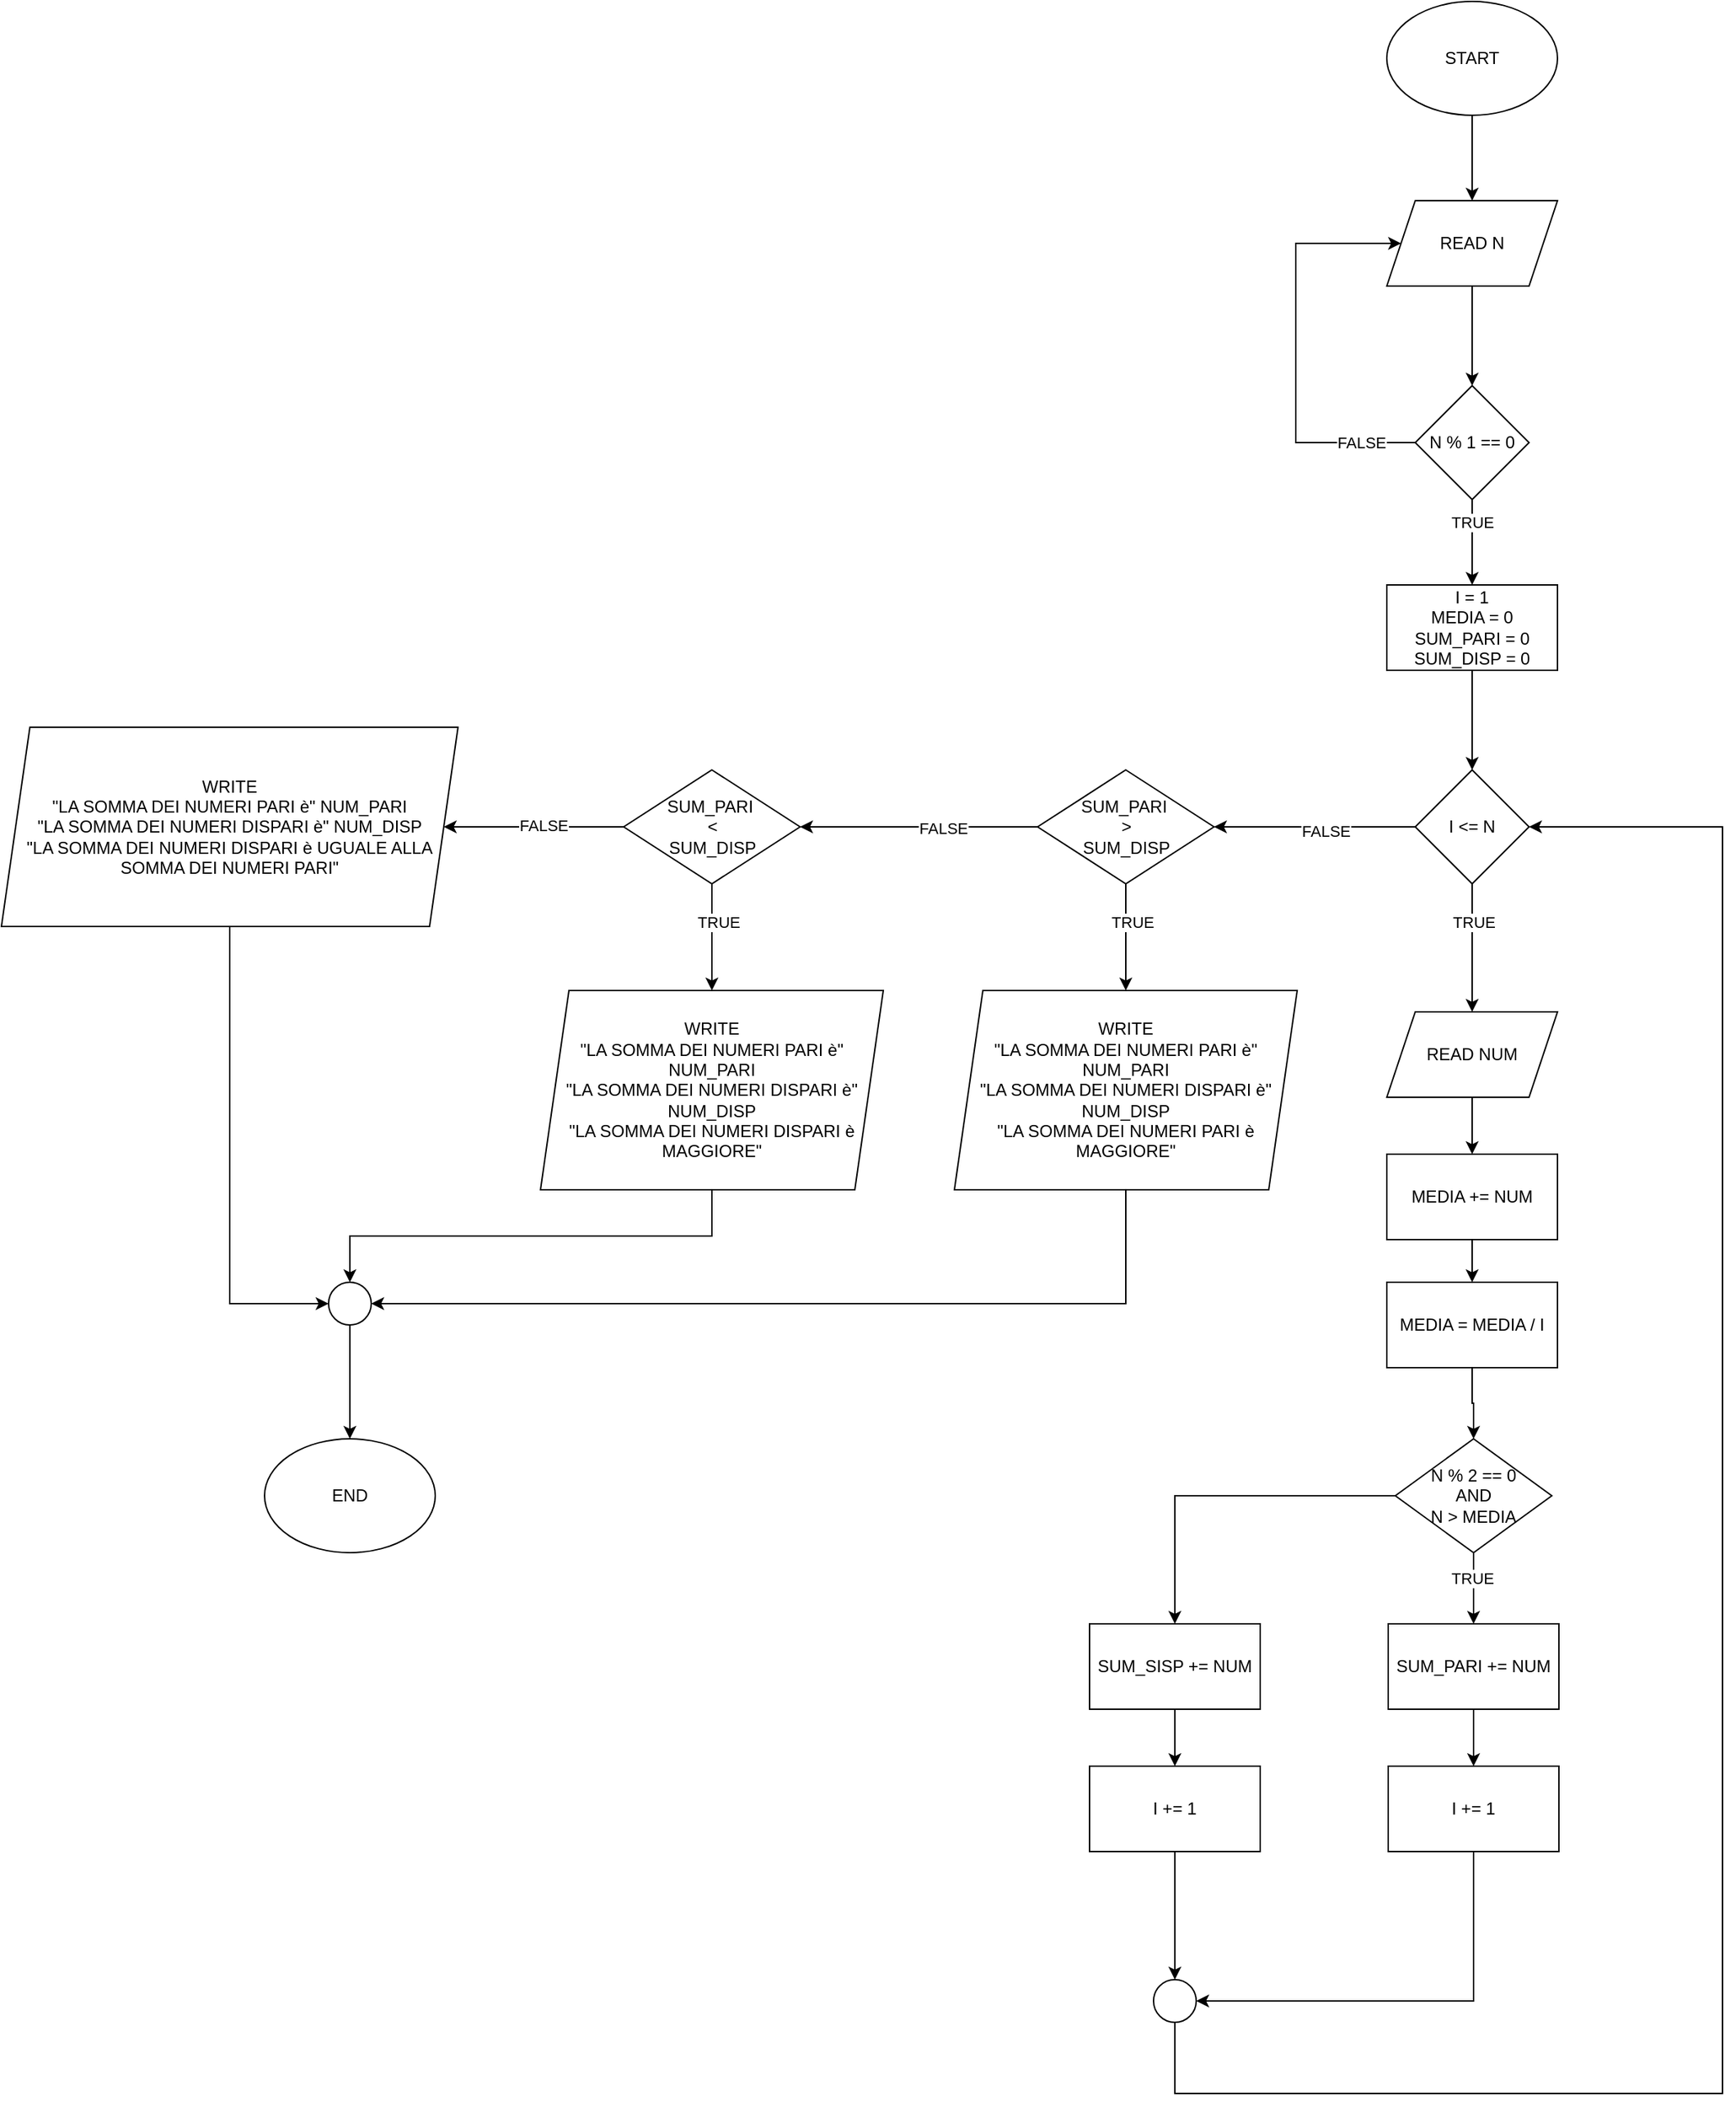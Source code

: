 <mxfile version="26.0.9">
  <diagram name="Pagina-1" id="cwd6Nqn04Vac3Q2ktLRN">
    <mxGraphModel dx="2062" dy="614" grid="1" gridSize="10" guides="1" tooltips="1" connect="1" arrows="1" fold="1" page="1" pageScale="1" pageWidth="827" pageHeight="1169" math="0" shadow="0">
      <root>
        <mxCell id="0" />
        <mxCell id="1" parent="0" />
        <mxCell id="Mt7ypALe2cK8DgjnzIch-3" value="" style="edgeStyle=orthogonalEdgeStyle;rounded=0;orthogonalLoop=1;jettySize=auto;html=1;" edge="1" parent="1" source="Mt7ypALe2cK8DgjnzIch-1" target="Mt7ypALe2cK8DgjnzIch-2">
          <mxGeometry relative="1" as="geometry" />
        </mxCell>
        <mxCell id="Mt7ypALe2cK8DgjnzIch-1" value="START" style="ellipse;whiteSpace=wrap;html=1;" vertex="1" parent="1">
          <mxGeometry x="354" y="20" width="120" height="80" as="geometry" />
        </mxCell>
        <mxCell id="Mt7ypALe2cK8DgjnzIch-65" value="" style="edgeStyle=orthogonalEdgeStyle;rounded=0;orthogonalLoop=1;jettySize=auto;html=1;" edge="1" parent="1" source="Mt7ypALe2cK8DgjnzIch-2" target="Mt7ypALe2cK8DgjnzIch-64">
          <mxGeometry relative="1" as="geometry" />
        </mxCell>
        <mxCell id="Mt7ypALe2cK8DgjnzIch-2" value="READ N" style="shape=parallelogram;perimeter=parallelogramPerimeter;whiteSpace=wrap;html=1;fixedSize=1;" vertex="1" parent="1">
          <mxGeometry x="354" y="160" width="120" height="60" as="geometry" />
        </mxCell>
        <mxCell id="Mt7ypALe2cK8DgjnzIch-7" value="" style="edgeStyle=orthogonalEdgeStyle;rounded=0;orthogonalLoop=1;jettySize=auto;html=1;" edge="1" parent="1" source="Mt7ypALe2cK8DgjnzIch-4" target="Mt7ypALe2cK8DgjnzIch-6">
          <mxGeometry relative="1" as="geometry" />
        </mxCell>
        <mxCell id="Mt7ypALe2cK8DgjnzIch-4" value="I = 1&lt;br&gt;MEDIA = 0&lt;div&gt;SUM_PARI = 0&lt;/div&gt;&lt;div&gt;SUM_DISP = 0&lt;/div&gt;" style="whiteSpace=wrap;html=1;" vertex="1" parent="1">
          <mxGeometry x="354" y="430" width="120" height="60" as="geometry" />
        </mxCell>
        <mxCell id="Mt7ypALe2cK8DgjnzIch-9" value="" style="edgeStyle=orthogonalEdgeStyle;rounded=0;orthogonalLoop=1;jettySize=auto;html=1;" edge="1" parent="1" source="Mt7ypALe2cK8DgjnzIch-6" target="Mt7ypALe2cK8DgjnzIch-8">
          <mxGeometry relative="1" as="geometry" />
        </mxCell>
        <mxCell id="Mt7ypALe2cK8DgjnzIch-10" value="TRUE" style="edgeLabel;html=1;align=center;verticalAlign=middle;resizable=0;points=[];" vertex="1" connectable="0" parent="Mt7ypALe2cK8DgjnzIch-9">
          <mxGeometry x="-0.396" y="1" relative="1" as="geometry">
            <mxPoint as="offset" />
          </mxGeometry>
        </mxCell>
        <mxCell id="Mt7ypALe2cK8DgjnzIch-44" value="" style="edgeStyle=orthogonalEdgeStyle;rounded=0;orthogonalLoop=1;jettySize=auto;html=1;exitX=0;exitY=0.5;exitDx=0;exitDy=0;" edge="1" parent="1" source="Mt7ypALe2cK8DgjnzIch-6" target="Mt7ypALe2cK8DgjnzIch-43">
          <mxGeometry relative="1" as="geometry">
            <mxPoint x="312.5" y="600" as="sourcePoint" />
          </mxGeometry>
        </mxCell>
        <mxCell id="Mt7ypALe2cK8DgjnzIch-45" value="FALSE" style="edgeLabel;html=1;align=center;verticalAlign=middle;resizable=0;points=[];" vertex="1" connectable="0" parent="Mt7ypALe2cK8DgjnzIch-44">
          <mxGeometry x="-0.11" y="3" relative="1" as="geometry">
            <mxPoint as="offset" />
          </mxGeometry>
        </mxCell>
        <mxCell id="Mt7ypALe2cK8DgjnzIch-6" value="I &amp;lt;= N" style="rhombus;whiteSpace=wrap;html=1;" vertex="1" parent="1">
          <mxGeometry x="374" y="560" width="80" height="80" as="geometry" />
        </mxCell>
        <mxCell id="Mt7ypALe2cK8DgjnzIch-20" value="" style="edgeStyle=orthogonalEdgeStyle;rounded=0;orthogonalLoop=1;jettySize=auto;html=1;" edge="1" parent="1" source="Mt7ypALe2cK8DgjnzIch-8" target="Mt7ypALe2cK8DgjnzIch-19">
          <mxGeometry relative="1" as="geometry" />
        </mxCell>
        <mxCell id="Mt7ypALe2cK8DgjnzIch-8" value="READ NUM" style="shape=parallelogram;perimeter=parallelogramPerimeter;whiteSpace=wrap;html=1;fixedSize=1;" vertex="1" parent="1">
          <mxGeometry x="354" y="730" width="120" height="60" as="geometry" />
        </mxCell>
        <mxCell id="Mt7ypALe2cK8DgjnzIch-18" value="" style="edgeStyle=orthogonalEdgeStyle;rounded=0;orthogonalLoop=1;jettySize=auto;html=1;" edge="1" parent="1" source="Mt7ypALe2cK8DgjnzIch-11" target="Mt7ypALe2cK8DgjnzIch-17">
          <mxGeometry relative="1" as="geometry" />
        </mxCell>
        <mxCell id="Mt7ypALe2cK8DgjnzIch-22" value="TRUE" style="edgeLabel;html=1;align=center;verticalAlign=middle;resizable=0;points=[];" vertex="1" connectable="0" parent="Mt7ypALe2cK8DgjnzIch-18">
          <mxGeometry x="-0.28" y="-1" relative="1" as="geometry">
            <mxPoint as="offset" />
          </mxGeometry>
        </mxCell>
        <mxCell id="Mt7ypALe2cK8DgjnzIch-70" style="edgeStyle=orthogonalEdgeStyle;rounded=0;orthogonalLoop=1;jettySize=auto;html=1;exitX=0;exitY=0.5;exitDx=0;exitDy=0;entryX=0.5;entryY=0;entryDx=0;entryDy=0;" edge="1" parent="1" source="Mt7ypALe2cK8DgjnzIch-11" target="Mt7ypALe2cK8DgjnzIch-28">
          <mxGeometry relative="1" as="geometry" />
        </mxCell>
        <mxCell id="Mt7ypALe2cK8DgjnzIch-11" value="N % 2 == 0&lt;div&gt;AND&lt;/div&gt;&lt;div&gt;N &amp;gt; MEDIA&lt;/div&gt;" style="rhombus;whiteSpace=wrap;html=1;" vertex="1" parent="1">
          <mxGeometry x="360" y="1030" width="110" height="80" as="geometry" />
        </mxCell>
        <mxCell id="Mt7ypALe2cK8DgjnzIch-16" value="" style="edgeStyle=orthogonalEdgeStyle;rounded=0;orthogonalLoop=1;jettySize=auto;html=1;" edge="1" parent="1" source="Mt7ypALe2cK8DgjnzIch-14" target="Mt7ypALe2cK8DgjnzIch-11">
          <mxGeometry relative="1" as="geometry" />
        </mxCell>
        <mxCell id="Mt7ypALe2cK8DgjnzIch-14" value="MEDIA = MEDIA / I" style="whiteSpace=wrap;html=1;" vertex="1" parent="1">
          <mxGeometry x="354" y="920" width="120" height="60" as="geometry" />
        </mxCell>
        <mxCell id="Mt7ypALe2cK8DgjnzIch-24" value="" style="edgeStyle=orthogonalEdgeStyle;rounded=0;orthogonalLoop=1;jettySize=auto;html=1;" edge="1" parent="1" source="Mt7ypALe2cK8DgjnzIch-17" target="Mt7ypALe2cK8DgjnzIch-23">
          <mxGeometry relative="1" as="geometry" />
        </mxCell>
        <mxCell id="Mt7ypALe2cK8DgjnzIch-17" value="SUM_PARI += NUM" style="whiteSpace=wrap;html=1;" vertex="1" parent="1">
          <mxGeometry x="355" y="1160" width="120" height="60" as="geometry" />
        </mxCell>
        <mxCell id="Mt7ypALe2cK8DgjnzIch-21" value="" style="edgeStyle=orthogonalEdgeStyle;rounded=0;orthogonalLoop=1;jettySize=auto;html=1;" edge="1" parent="1" source="Mt7ypALe2cK8DgjnzIch-19" target="Mt7ypALe2cK8DgjnzIch-14">
          <mxGeometry relative="1" as="geometry" />
        </mxCell>
        <mxCell id="Mt7ypALe2cK8DgjnzIch-19" value="MEDIA += NUM" style="whiteSpace=wrap;html=1;" vertex="1" parent="1">
          <mxGeometry x="354" y="830" width="120" height="60" as="geometry" />
        </mxCell>
        <mxCell id="Mt7ypALe2cK8DgjnzIch-41" style="edgeStyle=orthogonalEdgeStyle;rounded=0;orthogonalLoop=1;jettySize=auto;html=1;exitX=0.5;exitY=1;exitDx=0;exitDy=0;entryX=1;entryY=0.5;entryDx=0;entryDy=0;" edge="1" parent="1" source="Mt7ypALe2cK8DgjnzIch-23" target="Mt7ypALe2cK8DgjnzIch-38">
          <mxGeometry relative="1" as="geometry" />
        </mxCell>
        <mxCell id="Mt7ypALe2cK8DgjnzIch-23" value="I += 1" style="whiteSpace=wrap;html=1;" vertex="1" parent="1">
          <mxGeometry x="355" y="1260" width="120" height="60" as="geometry" />
        </mxCell>
        <mxCell id="Mt7ypALe2cK8DgjnzIch-31" value="" style="edgeStyle=orthogonalEdgeStyle;rounded=0;orthogonalLoop=1;jettySize=auto;html=1;" edge="1" parent="1" source="Mt7ypALe2cK8DgjnzIch-28" target="Mt7ypALe2cK8DgjnzIch-30">
          <mxGeometry relative="1" as="geometry" />
        </mxCell>
        <mxCell id="Mt7ypALe2cK8DgjnzIch-28" value="SUM_SISP += NUM" style="whiteSpace=wrap;html=1;" vertex="1" parent="1">
          <mxGeometry x="145" y="1160" width="120" height="60" as="geometry" />
        </mxCell>
        <mxCell id="Mt7ypALe2cK8DgjnzIch-40" style="edgeStyle=orthogonalEdgeStyle;rounded=0;orthogonalLoop=1;jettySize=auto;html=1;exitX=0.5;exitY=1;exitDx=0;exitDy=0;entryX=0.5;entryY=0;entryDx=0;entryDy=0;" edge="1" parent="1" source="Mt7ypALe2cK8DgjnzIch-30" target="Mt7ypALe2cK8DgjnzIch-38">
          <mxGeometry relative="1" as="geometry" />
        </mxCell>
        <mxCell id="Mt7ypALe2cK8DgjnzIch-30" value="I += 1" style="whiteSpace=wrap;html=1;" vertex="1" parent="1">
          <mxGeometry x="145" y="1260" width="120" height="60" as="geometry" />
        </mxCell>
        <mxCell id="Mt7ypALe2cK8DgjnzIch-42" style="edgeStyle=orthogonalEdgeStyle;rounded=0;orthogonalLoop=1;jettySize=auto;html=1;exitX=0.5;exitY=1;exitDx=0;exitDy=0;entryX=1;entryY=0.5;entryDx=0;entryDy=0;" edge="1" parent="1" source="Mt7ypALe2cK8DgjnzIch-38" target="Mt7ypALe2cK8DgjnzIch-6">
          <mxGeometry relative="1" as="geometry">
            <Array as="points">
              <mxPoint x="205" y="1490" />
              <mxPoint x="590" y="1490" />
              <mxPoint x="590" y="600" />
            </Array>
          </mxGeometry>
        </mxCell>
        <mxCell id="Mt7ypALe2cK8DgjnzIch-38" value="" style="ellipse;whiteSpace=wrap;html=1;aspect=fixed;" vertex="1" parent="1">
          <mxGeometry x="190" y="1410" width="30" height="30" as="geometry" />
        </mxCell>
        <mxCell id="Mt7ypALe2cK8DgjnzIch-47" value="" style="edgeStyle=orthogonalEdgeStyle;rounded=0;orthogonalLoop=1;jettySize=auto;html=1;" edge="1" parent="1" source="Mt7ypALe2cK8DgjnzIch-43" target="Mt7ypALe2cK8DgjnzIch-46">
          <mxGeometry relative="1" as="geometry" />
        </mxCell>
        <mxCell id="Mt7ypALe2cK8DgjnzIch-48" value="TRUE" style="edgeLabel;html=1;align=center;verticalAlign=middle;resizable=0;points=[];" vertex="1" connectable="0" parent="Mt7ypALe2cK8DgjnzIch-47">
          <mxGeometry x="-0.275" y="4" relative="1" as="geometry">
            <mxPoint as="offset" />
          </mxGeometry>
        </mxCell>
        <mxCell id="Mt7ypALe2cK8DgjnzIch-53" style="edgeStyle=orthogonalEdgeStyle;rounded=0;orthogonalLoop=1;jettySize=auto;html=1;exitX=0;exitY=0.5;exitDx=0;exitDy=0;entryX=1;entryY=0.5;entryDx=0;entryDy=0;" edge="1" parent="1" source="Mt7ypALe2cK8DgjnzIch-43" target="Mt7ypALe2cK8DgjnzIch-51">
          <mxGeometry relative="1" as="geometry" />
        </mxCell>
        <mxCell id="Mt7ypALe2cK8DgjnzIch-54" value="FALSE" style="edgeLabel;html=1;align=center;verticalAlign=middle;resizable=0;points=[];" vertex="1" connectable="0" parent="Mt7ypALe2cK8DgjnzIch-53">
          <mxGeometry x="-0.196" y="1" relative="1" as="geometry">
            <mxPoint as="offset" />
          </mxGeometry>
        </mxCell>
        <mxCell id="Mt7ypALe2cK8DgjnzIch-43" value="SUM_PARI&amp;nbsp;&lt;div&gt;&amp;gt;&lt;/div&gt;&lt;div&gt;SUM_DISP&lt;/div&gt;" style="rhombus;whiteSpace=wrap;html=1;" vertex="1" parent="1">
          <mxGeometry x="108.5" y="560" width="124" height="80" as="geometry" />
        </mxCell>
        <mxCell id="Mt7ypALe2cK8DgjnzIch-59" style="edgeStyle=orthogonalEdgeStyle;rounded=0;orthogonalLoop=1;jettySize=auto;html=1;exitX=0.5;exitY=1;exitDx=0;exitDy=0;entryX=1;entryY=0.5;entryDx=0;entryDy=0;" edge="1" parent="1" source="Mt7ypALe2cK8DgjnzIch-46" target="Mt7ypALe2cK8DgjnzIch-58">
          <mxGeometry relative="1" as="geometry" />
        </mxCell>
        <mxCell id="Mt7ypALe2cK8DgjnzIch-46" value="WRITE&lt;div&gt;&quot;LA SOMMA DEI NUMERI PARI è&quot; NUM_PARI&lt;/div&gt;&lt;div&gt;&quot;LA SOMMA DEI NUMERI DISPARI è&quot; NUM_DISP&lt;/div&gt;&lt;div&gt;&quot;LA SOMMA DEI NUMERI PARI è MAGGIORE&quot;&lt;/div&gt;" style="shape=parallelogram;perimeter=parallelogramPerimeter;whiteSpace=wrap;html=1;fixedSize=1;" vertex="1" parent="1">
          <mxGeometry x="50" y="715" width="241" height="140" as="geometry" />
        </mxCell>
        <mxCell id="Mt7ypALe2cK8DgjnzIch-49" value="" style="edgeStyle=orthogonalEdgeStyle;rounded=0;orthogonalLoop=1;jettySize=auto;html=1;" edge="1" parent="1" source="Mt7ypALe2cK8DgjnzIch-51" target="Mt7ypALe2cK8DgjnzIch-52">
          <mxGeometry relative="1" as="geometry" />
        </mxCell>
        <mxCell id="Mt7ypALe2cK8DgjnzIch-50" value="TRUE" style="edgeLabel;html=1;align=center;verticalAlign=middle;resizable=0;points=[];" vertex="1" connectable="0" parent="Mt7ypALe2cK8DgjnzIch-49">
          <mxGeometry x="-0.275" y="4" relative="1" as="geometry">
            <mxPoint as="offset" />
          </mxGeometry>
        </mxCell>
        <mxCell id="Mt7ypALe2cK8DgjnzIch-56" style="edgeStyle=orthogonalEdgeStyle;rounded=0;orthogonalLoop=1;jettySize=auto;html=1;exitX=0;exitY=0.5;exitDx=0;exitDy=0;entryX=1;entryY=0.5;entryDx=0;entryDy=0;" edge="1" parent="1" source="Mt7ypALe2cK8DgjnzIch-51" target="Mt7ypALe2cK8DgjnzIch-55">
          <mxGeometry relative="1" as="geometry" />
        </mxCell>
        <mxCell id="Mt7ypALe2cK8DgjnzIch-57" value="FALSE" style="edgeLabel;html=1;align=center;verticalAlign=middle;resizable=0;points=[];" vertex="1" connectable="0" parent="Mt7ypALe2cK8DgjnzIch-56">
          <mxGeometry x="-0.091" y="-1" relative="1" as="geometry">
            <mxPoint x="1" as="offset" />
          </mxGeometry>
        </mxCell>
        <mxCell id="Mt7ypALe2cK8DgjnzIch-51" value="SUM_PARI&amp;nbsp;&lt;div&gt;&amp;lt;&lt;/div&gt;&lt;div&gt;SUM_DISP&lt;/div&gt;" style="rhombus;whiteSpace=wrap;html=1;" vertex="1" parent="1">
          <mxGeometry x="-182.5" y="560" width="124" height="80" as="geometry" />
        </mxCell>
        <mxCell id="Mt7ypALe2cK8DgjnzIch-60" style="edgeStyle=orthogonalEdgeStyle;rounded=0;orthogonalLoop=1;jettySize=auto;html=1;exitX=0.5;exitY=1;exitDx=0;exitDy=0;entryX=0.5;entryY=0;entryDx=0;entryDy=0;" edge="1" parent="1" source="Mt7ypALe2cK8DgjnzIch-52" target="Mt7ypALe2cK8DgjnzIch-58">
          <mxGeometry relative="1" as="geometry" />
        </mxCell>
        <mxCell id="Mt7ypALe2cK8DgjnzIch-52" value="WRITE&lt;div&gt;&quot;LA SOMMA DEI NUMERI PARI è&quot; NUM_PARI&lt;/div&gt;&lt;div&gt;&quot;LA SOMMA DEI NUMERI DISPARI è&quot; NUM_DISP&lt;/div&gt;&lt;div&gt;&quot;LA SOMMA DEI NUMERI DISPARI è MAGGIORE&quot;&lt;/div&gt;" style="shape=parallelogram;perimeter=parallelogramPerimeter;whiteSpace=wrap;html=1;fixedSize=1;" vertex="1" parent="1">
          <mxGeometry x="-241" y="715" width="241" height="140" as="geometry" />
        </mxCell>
        <mxCell id="Mt7ypALe2cK8DgjnzIch-61" style="edgeStyle=orthogonalEdgeStyle;rounded=0;orthogonalLoop=1;jettySize=auto;html=1;exitX=0.5;exitY=1;exitDx=0;exitDy=0;entryX=0;entryY=0.5;entryDx=0;entryDy=0;" edge="1" parent="1" source="Mt7ypALe2cK8DgjnzIch-55" target="Mt7ypALe2cK8DgjnzIch-58">
          <mxGeometry relative="1" as="geometry" />
        </mxCell>
        <mxCell id="Mt7ypALe2cK8DgjnzIch-55" value="WRITE&lt;div&gt;&quot;LA SOMMA DEI NUMERI PARI è&quot; NUM_PARI&lt;/div&gt;&lt;div&gt;&quot;LA SOMMA DEI NUMERI DISPARI è&quot; NUM_DISP&lt;/div&gt;&lt;div&gt;&quot;LA SOMMA DEI NUMERI DISPARI è UGUALE ALLA SOMMA DEI NUMERI PARI&quot;&lt;/div&gt;" style="shape=parallelogram;perimeter=parallelogramPerimeter;whiteSpace=wrap;html=1;fixedSize=1;" vertex="1" parent="1">
          <mxGeometry x="-620" y="530" width="321" height="140" as="geometry" />
        </mxCell>
        <mxCell id="Mt7ypALe2cK8DgjnzIch-63" style="edgeStyle=orthogonalEdgeStyle;rounded=0;orthogonalLoop=1;jettySize=auto;html=1;exitX=0.5;exitY=1;exitDx=0;exitDy=0;entryX=0.5;entryY=0;entryDx=0;entryDy=0;" edge="1" parent="1" source="Mt7ypALe2cK8DgjnzIch-58" target="Mt7ypALe2cK8DgjnzIch-62">
          <mxGeometry relative="1" as="geometry" />
        </mxCell>
        <mxCell id="Mt7ypALe2cK8DgjnzIch-58" value="" style="ellipse;whiteSpace=wrap;html=1;aspect=fixed;" vertex="1" parent="1">
          <mxGeometry x="-390" y="920" width="30" height="30" as="geometry" />
        </mxCell>
        <mxCell id="Mt7ypALe2cK8DgjnzIch-62" value="END" style="ellipse;whiteSpace=wrap;html=1;" vertex="1" parent="1">
          <mxGeometry x="-435" y="1030" width="120" height="80" as="geometry" />
        </mxCell>
        <mxCell id="Mt7ypALe2cK8DgjnzIch-66" style="edgeStyle=orthogonalEdgeStyle;rounded=0;orthogonalLoop=1;jettySize=auto;html=1;exitX=0;exitY=0.5;exitDx=0;exitDy=0;entryX=0;entryY=0.5;entryDx=0;entryDy=0;" edge="1" parent="1" source="Mt7ypALe2cK8DgjnzIch-64" target="Mt7ypALe2cK8DgjnzIch-2">
          <mxGeometry relative="1" as="geometry">
            <Array as="points">
              <mxPoint x="290" y="330" />
              <mxPoint x="290" y="190" />
            </Array>
          </mxGeometry>
        </mxCell>
        <mxCell id="Mt7ypALe2cK8DgjnzIch-69" value="FALSE" style="edgeLabel;html=1;align=center;verticalAlign=middle;resizable=0;points=[];" vertex="1" connectable="0" parent="Mt7ypALe2cK8DgjnzIch-66">
          <mxGeometry x="-0.746" relative="1" as="geometry">
            <mxPoint as="offset" />
          </mxGeometry>
        </mxCell>
        <mxCell id="Mt7ypALe2cK8DgjnzIch-67" value="" style="edgeStyle=orthogonalEdgeStyle;rounded=0;orthogonalLoop=1;jettySize=auto;html=1;" edge="1" parent="1" source="Mt7ypALe2cK8DgjnzIch-64" target="Mt7ypALe2cK8DgjnzIch-4">
          <mxGeometry relative="1" as="geometry" />
        </mxCell>
        <mxCell id="Mt7ypALe2cK8DgjnzIch-68" value="TRUE" style="edgeLabel;html=1;align=center;verticalAlign=middle;resizable=0;points=[];" vertex="1" connectable="0" parent="Mt7ypALe2cK8DgjnzIch-67">
          <mxGeometry x="-0.467" relative="1" as="geometry">
            <mxPoint as="offset" />
          </mxGeometry>
        </mxCell>
        <mxCell id="Mt7ypALe2cK8DgjnzIch-64" value="N % 1 == 0" style="rhombus;whiteSpace=wrap;html=1;" vertex="1" parent="1">
          <mxGeometry x="374" y="290" width="80" height="80" as="geometry" />
        </mxCell>
      </root>
    </mxGraphModel>
  </diagram>
</mxfile>
